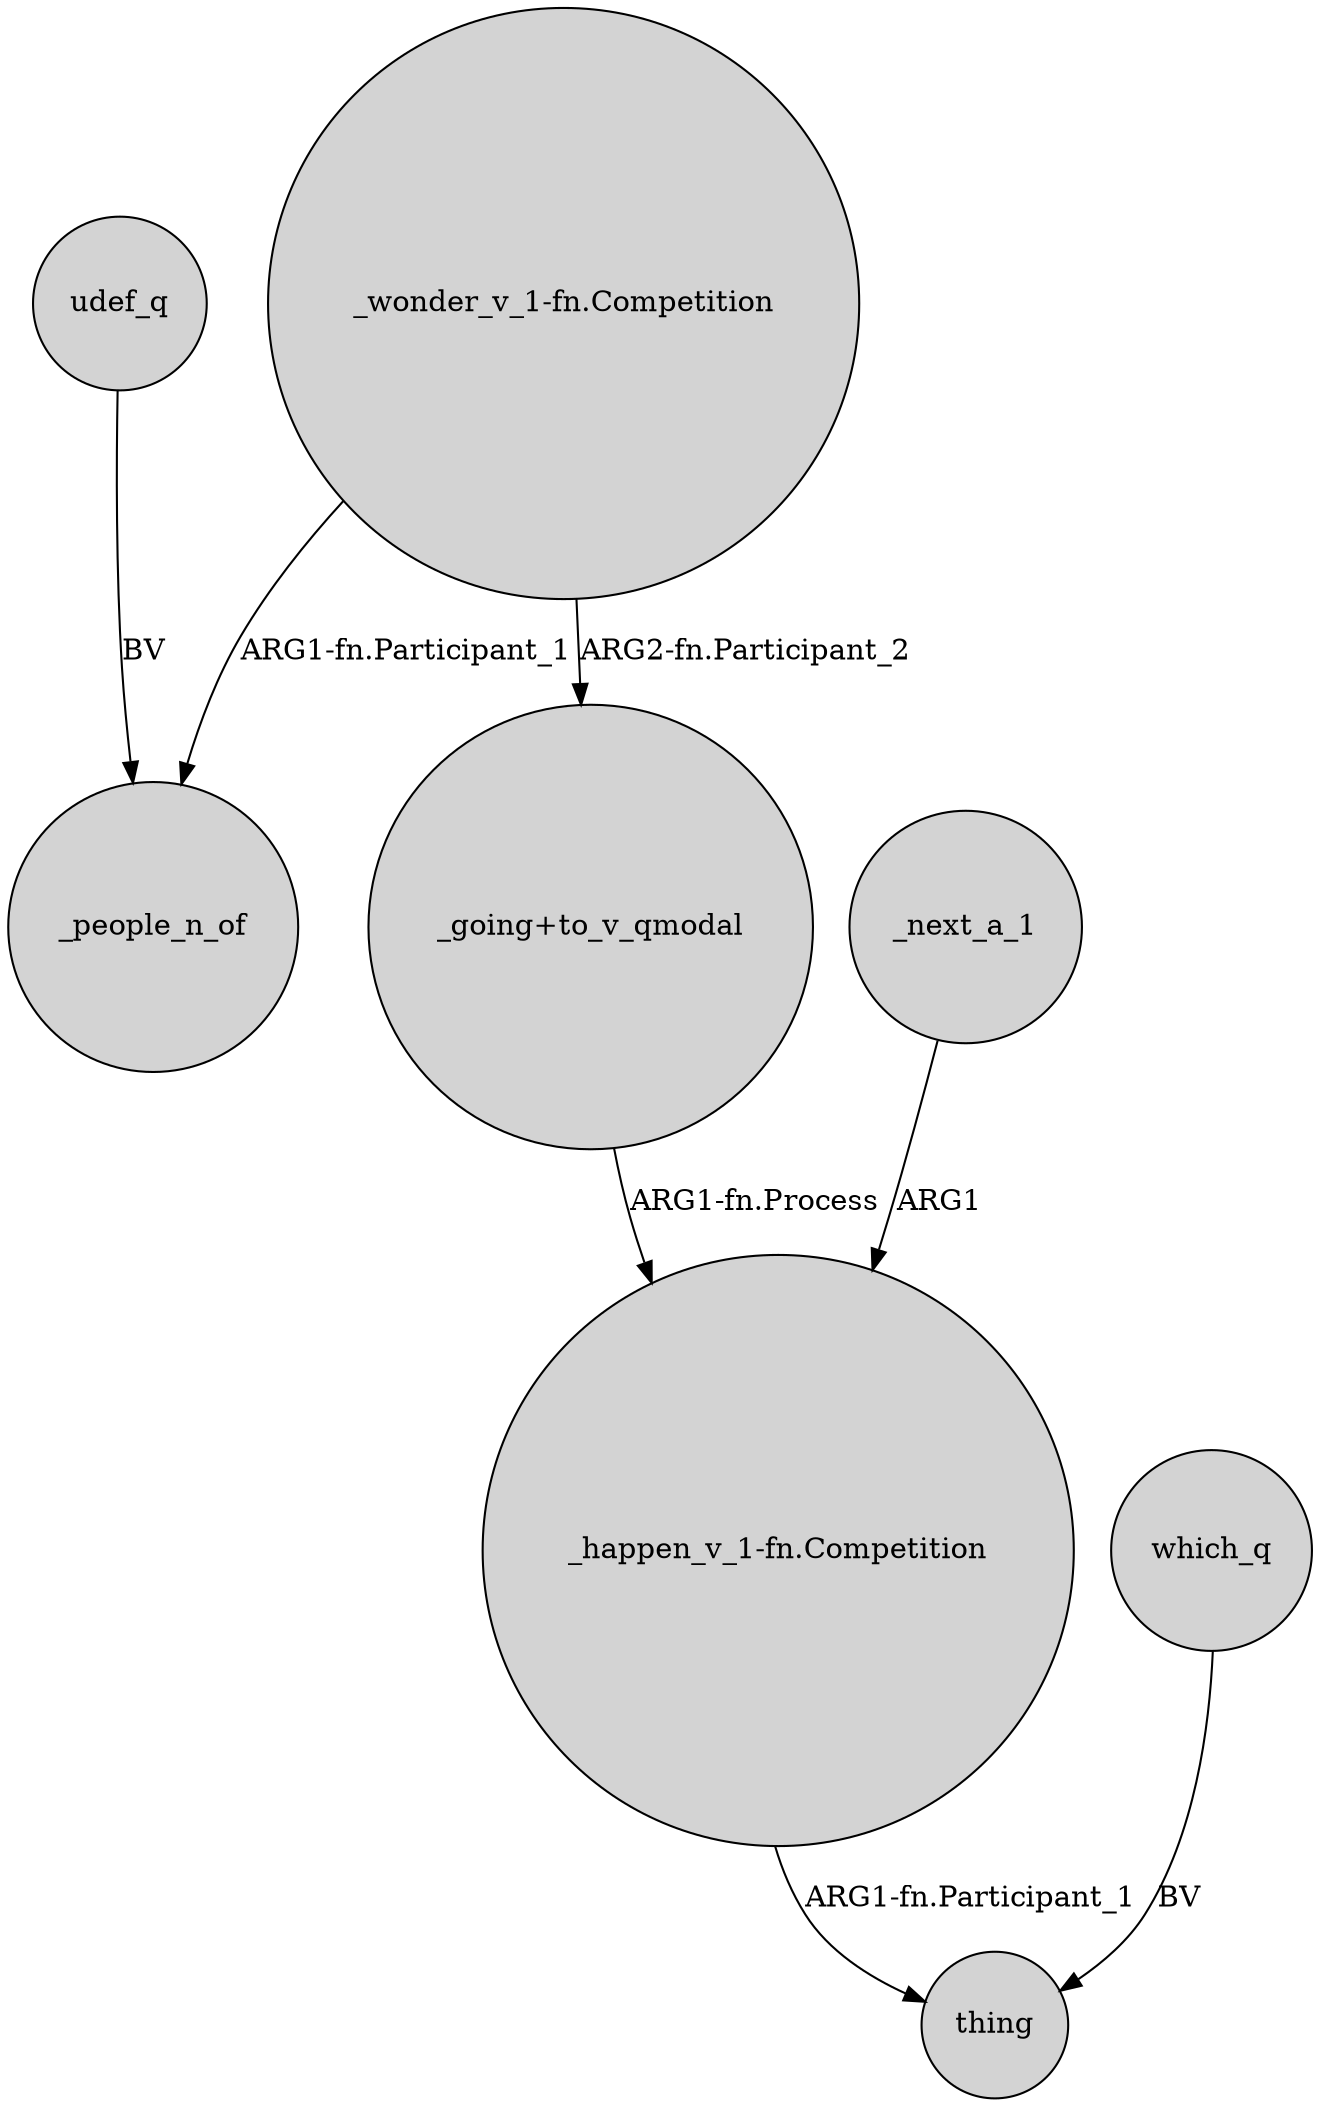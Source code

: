 digraph {
	node [shape=circle style=filled]
	udef_q -> _people_n_of [label=BV]
	"_wonder_v_1-fn.Competition" -> "_going+to_v_qmodal" [label="ARG2-fn.Participant_2"]
	"_wonder_v_1-fn.Competition" -> _people_n_of [label="ARG1-fn.Participant_1"]
	_next_a_1 -> "_happen_v_1-fn.Competition" [label=ARG1]
	which_q -> thing [label=BV]
	"_happen_v_1-fn.Competition" -> thing [label="ARG1-fn.Participant_1"]
	"_going+to_v_qmodal" -> "_happen_v_1-fn.Competition" [label="ARG1-fn.Process"]
}
